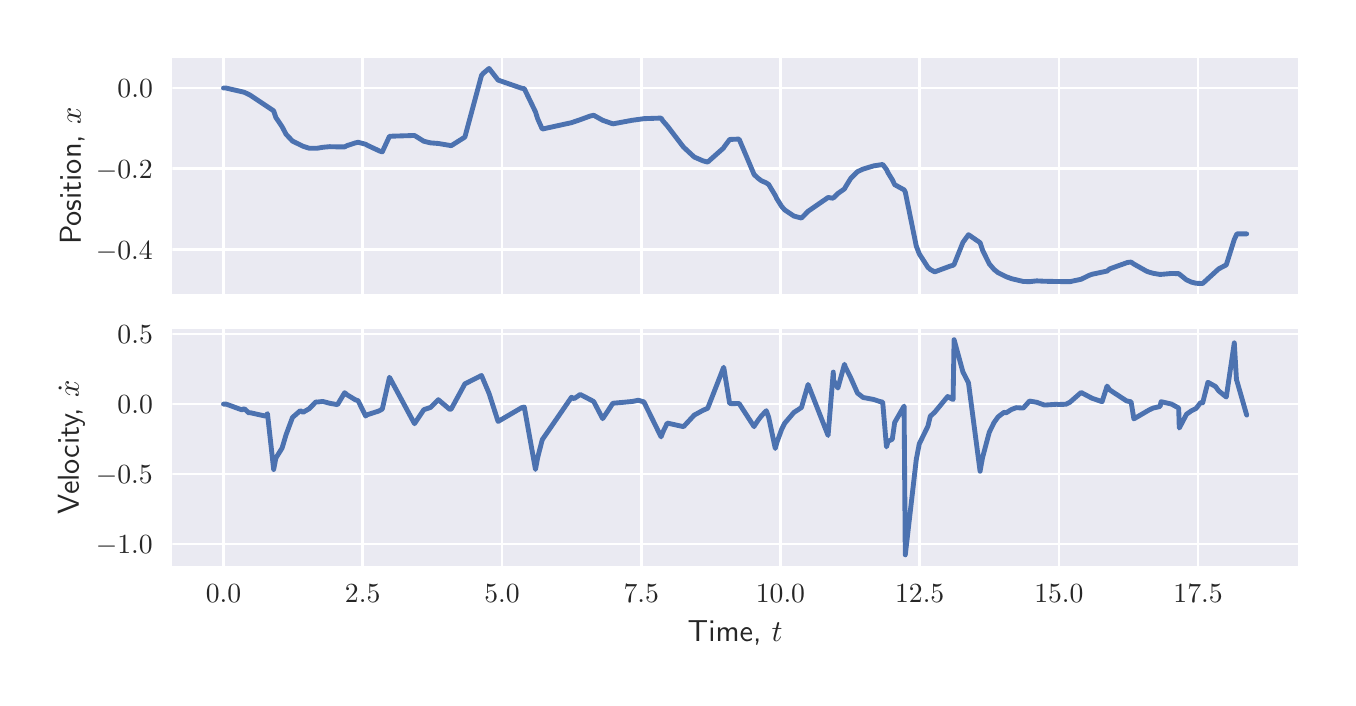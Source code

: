 \begingroup%
\makeatletter%
\begin{pgfpicture}%
\pgfpathrectangle{\pgfpointorigin}{\pgfqpoint{6.501in}{3.251in}}%
\pgfusepath{use as bounding box, clip}%
\begin{pgfscope}%
\pgfsetbuttcap%
\pgfsetmiterjoin%
\definecolor{currentfill}{rgb}{1.0,1.0,1.0}%
\pgfsetfillcolor{currentfill}%
\pgfsetlinewidth{0.0pt}%
\definecolor{currentstroke}{rgb}{1.0,1.0,1.0}%
\pgfsetstrokecolor{currentstroke}%
\pgfsetdash{}{0pt}%
\pgfpathmoveto{\pgfqpoint{0.0in}{0.0in}}%
\pgfpathlineto{\pgfqpoint{6.501in}{0.0in}}%
\pgfpathlineto{\pgfqpoint{6.501in}{3.251in}}%
\pgfpathlineto{\pgfqpoint{0.0in}{3.251in}}%
\pgfpathlineto{\pgfqpoint{0.0in}{0.0in}}%
\pgfpathclose%
\pgfusepath{fill}%
\end{pgfscope}%
\begin{pgfscope}%
\pgfsetbuttcap%
\pgfsetmiterjoin%
\definecolor{currentfill}{rgb}{0.918,0.918,0.949}%
\pgfsetfillcolor{currentfill}%
\pgfsetlinewidth{0.0pt}%
\definecolor{currentstroke}{rgb}{0.0,0.0,0.0}%
\pgfsetstrokecolor{currentstroke}%
\pgfsetstrokeopacity{0.0}%
\pgfsetdash{}{0pt}%
\pgfpathmoveto{\pgfqpoint{0.723in}{1.918in}}%
\pgfpathlineto{\pgfqpoint{6.351in}{1.918in}}%
\pgfpathlineto{\pgfqpoint{6.351in}{3.101in}}%
\pgfpathlineto{\pgfqpoint{0.723in}{3.101in}}%
\pgfpathlineto{\pgfqpoint{0.723in}{1.918in}}%
\pgfpathclose%
\pgfusepath{fill}%
\end{pgfscope}%
\begin{pgfscope}%
\pgfpathrectangle{\pgfqpoint{0.723in}{1.918in}}{\pgfqpoint{5.628in}{1.183in}}%
\pgfusepath{clip}%
\pgfsetroundcap%
\pgfsetroundjoin%
\pgfsetlinewidth{1.004pt}%
\definecolor{currentstroke}{rgb}{1.0,1.0,1.0}%
\pgfsetstrokecolor{currentstroke}%
\pgfsetdash{}{0pt}%
\pgfpathmoveto{\pgfqpoint{0.979in}{1.918in}}%
\pgfpathlineto{\pgfqpoint{0.979in}{3.101in}}%
\pgfusepath{stroke}%
\end{pgfscope}%
\begin{pgfscope}%
\pgfpathrectangle{\pgfqpoint{0.723in}{1.918in}}{\pgfqpoint{5.628in}{1.183in}}%
\pgfusepath{clip}%
\pgfsetroundcap%
\pgfsetroundjoin%
\pgfsetlinewidth{1.004pt}%
\definecolor{currentstroke}{rgb}{1.0,1.0,1.0}%
\pgfsetstrokecolor{currentstroke}%
\pgfsetdash{}{0pt}%
\pgfpathmoveto{\pgfqpoint{1.675in}{1.918in}}%
\pgfpathlineto{\pgfqpoint{1.675in}{3.101in}}%
\pgfusepath{stroke}%
\end{pgfscope}%
\begin{pgfscope}%
\pgfpathrectangle{\pgfqpoint{0.723in}{1.918in}}{\pgfqpoint{5.628in}{1.183in}}%
\pgfusepath{clip}%
\pgfsetroundcap%
\pgfsetroundjoin%
\pgfsetlinewidth{1.004pt}%
\definecolor{currentstroke}{rgb}{1.0,1.0,1.0}%
\pgfsetstrokecolor{currentstroke}%
\pgfsetdash{}{0pt}%
\pgfpathmoveto{\pgfqpoint{2.372in}{1.918in}}%
\pgfpathlineto{\pgfqpoint{2.372in}{3.101in}}%
\pgfusepath{stroke}%
\end{pgfscope}%
\begin{pgfscope}%
\pgfpathrectangle{\pgfqpoint{0.723in}{1.918in}}{\pgfqpoint{5.628in}{1.183in}}%
\pgfusepath{clip}%
\pgfsetroundcap%
\pgfsetroundjoin%
\pgfsetlinewidth{1.004pt}%
\definecolor{currentstroke}{rgb}{1.0,1.0,1.0}%
\pgfsetstrokecolor{currentstroke}%
\pgfsetdash{}{0pt}%
\pgfpathmoveto{\pgfqpoint{3.068in}{1.918in}}%
\pgfpathlineto{\pgfqpoint{3.068in}{3.101in}}%
\pgfusepath{stroke}%
\end{pgfscope}%
\begin{pgfscope}%
\pgfpathrectangle{\pgfqpoint{0.723in}{1.918in}}{\pgfqpoint{5.628in}{1.183in}}%
\pgfusepath{clip}%
\pgfsetroundcap%
\pgfsetroundjoin%
\pgfsetlinewidth{1.004pt}%
\definecolor{currentstroke}{rgb}{1.0,1.0,1.0}%
\pgfsetstrokecolor{currentstroke}%
\pgfsetdash{}{0pt}%
\pgfpathmoveto{\pgfqpoint{3.764in}{1.918in}}%
\pgfpathlineto{\pgfqpoint{3.764in}{3.101in}}%
\pgfusepath{stroke}%
\end{pgfscope}%
\begin{pgfscope}%
\pgfpathrectangle{\pgfqpoint{0.723in}{1.918in}}{\pgfqpoint{5.628in}{1.183in}}%
\pgfusepath{clip}%
\pgfsetroundcap%
\pgfsetroundjoin%
\pgfsetlinewidth{1.004pt}%
\definecolor{currentstroke}{rgb}{1.0,1.0,1.0}%
\pgfsetstrokecolor{currentstroke}%
\pgfsetdash{}{0pt}%
\pgfpathmoveto{\pgfqpoint{4.46in}{1.918in}}%
\pgfpathlineto{\pgfqpoint{4.46in}{3.101in}}%
\pgfusepath{stroke}%
\end{pgfscope}%
\begin{pgfscope}%
\pgfpathrectangle{\pgfqpoint{0.723in}{1.918in}}{\pgfqpoint{5.628in}{1.183in}}%
\pgfusepath{clip}%
\pgfsetroundcap%
\pgfsetroundjoin%
\pgfsetlinewidth{1.004pt}%
\definecolor{currentstroke}{rgb}{1.0,1.0,1.0}%
\pgfsetstrokecolor{currentstroke}%
\pgfsetdash{}{0pt}%
\pgfpathmoveto{\pgfqpoint{5.156in}{1.918in}}%
\pgfpathlineto{\pgfqpoint{5.156in}{3.101in}}%
\pgfusepath{stroke}%
\end{pgfscope}%
\begin{pgfscope}%
\pgfpathrectangle{\pgfqpoint{0.723in}{1.918in}}{\pgfqpoint{5.628in}{1.183in}}%
\pgfusepath{clip}%
\pgfsetroundcap%
\pgfsetroundjoin%
\pgfsetlinewidth{1.004pt}%
\definecolor{currentstroke}{rgb}{1.0,1.0,1.0}%
\pgfsetstrokecolor{currentstroke}%
\pgfsetdash{}{0pt}%
\pgfpathmoveto{\pgfqpoint{5.852in}{1.918in}}%
\pgfpathlineto{\pgfqpoint{5.852in}{3.101in}}%
\pgfusepath{stroke}%
\end{pgfscope}%
\begin{pgfscope}%
\pgfpathrectangle{\pgfqpoint{0.723in}{1.918in}}{\pgfqpoint{5.628in}{1.183in}}%
\pgfusepath{clip}%
\pgfsetroundcap%
\pgfsetroundjoin%
\pgfsetlinewidth{1.004pt}%
\definecolor{currentstroke}{rgb}{1.0,1.0,1.0}%
\pgfsetstrokecolor{currentstroke}%
\pgfsetdash{}{0pt}%
\pgfpathmoveto{\pgfqpoint{0.723in}{2.143in}}%
\pgfpathlineto{\pgfqpoint{6.351in}{2.143in}}%
\pgfusepath{stroke}%
\end{pgfscope}%
\begin{pgfscope}%
\definecolor{textcolor}{rgb}{0.15,0.15,0.15}%
\pgfsetstrokecolor{textcolor}%
\pgfsetfillcolor{textcolor}%
\pgftext[x=0.341in, y=2.094in, left, base]{\color{textcolor}\sffamily\fontsize{10.0}{12.0}\selectfont \(\displaystyle {\ensuremath{-}0.4}\)}%
\end{pgfscope}%
\begin{pgfscope}%
\pgfpathrectangle{\pgfqpoint{0.723in}{1.918in}}{\pgfqpoint{5.628in}{1.183in}}%
\pgfusepath{clip}%
\pgfsetroundcap%
\pgfsetroundjoin%
\pgfsetlinewidth{1.004pt}%
\definecolor{currentstroke}{rgb}{1.0,1.0,1.0}%
\pgfsetstrokecolor{currentstroke}%
\pgfsetdash{}{0pt}%
\pgfpathmoveto{\pgfqpoint{0.723in}{2.546in}}%
\pgfpathlineto{\pgfqpoint{6.351in}{2.546in}}%
\pgfusepath{stroke}%
\end{pgfscope}%
\begin{pgfscope}%
\definecolor{textcolor}{rgb}{0.15,0.15,0.15}%
\pgfsetstrokecolor{textcolor}%
\pgfsetfillcolor{textcolor}%
\pgftext[x=0.341in, y=2.498in, left, base]{\color{textcolor}\sffamily\fontsize{10.0}{12.0}\selectfont \(\displaystyle {\ensuremath{-}0.2}\)}%
\end{pgfscope}%
\begin{pgfscope}%
\pgfpathrectangle{\pgfqpoint{0.723in}{1.918in}}{\pgfqpoint{5.628in}{1.183in}}%
\pgfusepath{clip}%
\pgfsetroundcap%
\pgfsetroundjoin%
\pgfsetlinewidth{1.004pt}%
\definecolor{currentstroke}{rgb}{1.0,1.0,1.0}%
\pgfsetstrokecolor{currentstroke}%
\pgfsetdash{}{0pt}%
\pgfpathmoveto{\pgfqpoint{0.723in}{2.949in}}%
\pgfpathlineto{\pgfqpoint{6.351in}{2.949in}}%
\pgfusepath{stroke}%
\end{pgfscope}%
\begin{pgfscope}%
\definecolor{textcolor}{rgb}{0.15,0.15,0.15}%
\pgfsetstrokecolor{textcolor}%
\pgfsetfillcolor{textcolor}%
\pgftext[x=0.449in, y=2.901in, left, base]{\color{textcolor}\sffamily\fontsize{10.0}{12.0}\selectfont \(\displaystyle {0.0}\)}%
\end{pgfscope}%
\begin{pgfscope}%
\definecolor{textcolor}{rgb}{0.15,0.15,0.15}%
\pgfsetstrokecolor{textcolor}%
\pgfsetfillcolor{textcolor}%
\pgftext[x=0.285in,y=2.509in,,bottom,rotate=90.0]{\color{textcolor}\sffamily\fontsize{11.0}{13.2}\selectfont Position, \(\displaystyle x\)}%
\end{pgfscope}%
\begin{pgfscope}%
\pgfpathrectangle{\pgfqpoint{0.723in}{1.918in}}{\pgfqpoint{5.628in}{1.183in}}%
\pgfusepath{clip}%
\pgfsetroundcap%
\pgfsetroundjoin%
\pgfsetlinewidth{1.757pt}%
\definecolor{currentstroke}{rgb}{0.298,0.447,0.69}%
\pgfsetstrokecolor{currentstroke}%
\pgfsetdash{}{0pt}%
\pgfpathmoveto{\pgfqpoint{0.979in}{2.949in}}%
\pgfpathlineto{\pgfqpoint{0.992in}{2.949in}}%
\pgfpathlineto{\pgfqpoint{1.083in}{2.928in}}%
\pgfpathlineto{\pgfqpoint{1.112in}{2.914in}}%
\pgfpathlineto{\pgfqpoint{1.23in}{2.835in}}%
\pgfpathlineto{\pgfqpoint{1.241in}{2.802in}}%
\pgfpathlineto{\pgfqpoint{1.272in}{2.756in}}%
\pgfpathlineto{\pgfqpoint{1.292in}{2.718in}}%
\pgfpathlineto{\pgfqpoint{1.324in}{2.684in}}%
\pgfpathlineto{\pgfqpoint{1.377in}{2.658in}}%
\pgfpathlineto{\pgfqpoint{1.408in}{2.648in}}%
\pgfpathlineto{\pgfqpoint{1.447in}{2.648in}}%
\pgfpathlineto{\pgfqpoint{1.476in}{2.653in}}%
\pgfpathlineto{\pgfqpoint{1.51in}{2.656in}}%
\pgfpathlineto{\pgfqpoint{1.549in}{2.655in}}%
\pgfpathlineto{\pgfqpoint{1.585in}{2.655in}}%
\pgfpathlineto{\pgfqpoint{1.596in}{2.661in}}%
\pgfpathlineto{\pgfqpoint{1.639in}{2.675in}}%
\pgfpathlineto{\pgfqpoint{1.652in}{2.678in}}%
\pgfpathlineto{\pgfqpoint{1.69in}{2.668in}}%
\pgfpathlineto{\pgfqpoint{1.696in}{2.664in}}%
\pgfpathlineto{\pgfqpoint{1.76in}{2.634in}}%
\pgfpathlineto{\pgfqpoint{1.773in}{2.63in}}%
\pgfpathlineto{\pgfqpoint{1.809in}{2.708in}}%
\pgfpathlineto{\pgfqpoint{1.934in}{2.712in}}%
\pgfpathlineto{\pgfqpoint{1.981in}{2.683in}}%
\pgfpathlineto{\pgfqpoint{2.014in}{2.675in}}%
\pgfpathlineto{\pgfqpoint{2.053in}{2.672in}}%
\pgfpathlineto{\pgfqpoint{2.118in}{2.661in}}%
\pgfpathlineto{\pgfqpoint{2.186in}{2.704in}}%
\pgfpathlineto{\pgfqpoint{2.269in}{3.012in}}%
\pgfpathlineto{\pgfqpoint{2.278in}{3.023in}}%
\pgfpathlineto{\pgfqpoint{2.307in}{3.047in}}%
\pgfpathlineto{\pgfqpoint{2.352in}{2.989in}}%
\pgfpathlineto{\pgfqpoint{2.47in}{2.948in}}%
\pgfpathlineto{\pgfqpoint{2.483in}{2.946in}}%
\pgfpathlineto{\pgfqpoint{2.539in}{2.83in}}%
\pgfpathlineto{\pgfqpoint{2.55in}{2.795in}}%
\pgfpathlineto{\pgfqpoint{2.573in}{2.744in}}%
\pgfpathlineto{\pgfqpoint{2.719in}{2.776in}}%
\pgfpathlineto{\pgfqpoint{2.763in}{2.791in}}%
\pgfpathlineto{\pgfqpoint{2.812in}{2.809in}}%
\pgfpathlineto{\pgfqpoint{2.83in}{2.813in}}%
\pgfpathlineto{\pgfqpoint{2.875in}{2.788in}}%
\pgfpathlineto{\pgfqpoint{2.926in}{2.77in}}%
\pgfpathlineto{\pgfqpoint{3.023in}{2.788in}}%
\pgfpathlineto{\pgfqpoint{3.06in}{2.793in}}%
\pgfpathlineto{\pgfqpoint{3.081in}{2.796in}}%
\pgfpathlineto{\pgfqpoint{3.167in}{2.799in}}%
\pgfpathlineto{\pgfqpoint{3.176in}{2.785in}}%
\pgfpathlineto{\pgfqpoint{3.198in}{2.76in}}%
\pgfpathlineto{\pgfqpoint{3.279in}{2.654in}}%
\pgfpathlineto{\pgfqpoint{3.333in}{2.604in}}%
\pgfpathlineto{\pgfqpoint{3.377in}{2.585in}}%
\pgfpathlineto{\pgfqpoint{3.4in}{2.579in}}%
\pgfpathlineto{\pgfqpoint{3.48in}{2.65in}}%
\pgfpathlineto{\pgfqpoint{3.481in}{2.653in}}%
\pgfpathlineto{\pgfqpoint{3.51in}{2.692in}}%
\pgfpathlineto{\pgfqpoint{3.557in}{2.694in}}%
\pgfpathlineto{\pgfqpoint{3.632in}{2.517in}}%
\pgfpathlineto{\pgfqpoint{3.634in}{2.515in}}%
\pgfpathlineto{\pgfqpoint{3.652in}{2.498in}}%
\pgfpathlineto{\pgfqpoint{3.668in}{2.486in}}%
\pgfpathlineto{\pgfqpoint{3.693in}{2.475in}}%
\pgfpathlineto{\pgfqpoint{3.705in}{2.467in}}%
\pgfpathlineto{\pgfqpoint{3.738in}{2.412in}}%
\pgfpathlineto{\pgfqpoint{3.745in}{2.397in}}%
\pgfpathlineto{\pgfqpoint{3.77in}{2.357in}}%
\pgfpathlineto{\pgfqpoint{3.785in}{2.34in}}%
\pgfpathlineto{\pgfqpoint{3.831in}{2.309in}}%
\pgfpathlineto{\pgfqpoint{3.869in}{2.299in}}%
\pgfpathlineto{\pgfqpoint{3.902in}{2.333in}}%
\pgfpathlineto{\pgfqpoint{4.002in}{2.402in}}%
\pgfpathlineto{\pgfqpoint{4.028in}{2.398in}}%
\pgfpathlineto{\pgfqpoint{4.029in}{2.4in}}%
\pgfpathlineto{\pgfqpoint{4.051in}{2.422in}}%
\pgfpathlineto{\pgfqpoint{4.084in}{2.445in}}%
\pgfpathlineto{\pgfqpoint{4.088in}{2.453in}}%
\pgfpathlineto{\pgfqpoint{4.115in}{2.497in}}%
\pgfpathlineto{\pgfqpoint{4.149in}{2.531in}}%
\pgfpathlineto{\pgfqpoint{4.177in}{2.544in}}%
\pgfpathlineto{\pgfqpoint{4.23in}{2.56in}}%
\pgfpathlineto{\pgfqpoint{4.275in}{2.567in}}%
\pgfpathlineto{\pgfqpoint{4.294in}{2.542in}}%
\pgfpathlineto{\pgfqpoint{4.302in}{2.525in}}%
\pgfpathlineto{\pgfqpoint{4.323in}{2.491in}}%
\pgfpathlineto{\pgfqpoint{4.335in}{2.466in}}%
\pgfpathlineto{\pgfqpoint{4.382in}{2.44in}}%
\pgfpathlineto{\pgfqpoint{4.388in}{2.429in}}%
\pgfpathlineto{\pgfqpoint{4.443in}{2.159in}}%
\pgfpathlineto{\pgfqpoint{4.458in}{2.12in}}%
\pgfpathlineto{\pgfqpoint{4.501in}{2.053in}}%
\pgfpathlineto{\pgfqpoint{4.513in}{2.042in}}%
\pgfpathlineto{\pgfqpoint{4.535in}{2.03in}}%
\pgfpathlineto{\pgfqpoint{4.613in}{2.059in}}%
\pgfpathlineto{\pgfqpoint{4.627in}{2.063in}}%
\pgfpathlineto{\pgfqpoint{4.632in}{2.067in}}%
\pgfpathlineto{\pgfqpoint{4.676in}{2.177in}}%
\pgfpathlineto{\pgfqpoint{4.704in}{2.216in}}%
\pgfpathlineto{\pgfqpoint{4.762in}{2.176in}}%
\pgfpathlineto{\pgfqpoint{4.775in}{2.137in}}%
\pgfpathlineto{\pgfqpoint{4.808in}{2.07in}}%
\pgfpathlineto{\pgfqpoint{4.832in}{2.042in}}%
\pgfpathlineto{\pgfqpoint{4.852in}{2.026in}}%
\pgfpathlineto{\pgfqpoint{4.892in}{2.006in}}%
\pgfpathlineto{\pgfqpoint{4.919in}{1.996in}}%
\pgfpathlineto{\pgfqpoint{4.978in}{1.982in}}%
\pgfpathlineto{\pgfqpoint{5.009in}{1.981in}}%
\pgfpathlineto{\pgfqpoint{5.045in}{1.985in}}%
\pgfpathlineto{\pgfqpoint{5.084in}{1.983in}}%
\pgfpathlineto{\pgfqpoint{5.191in}{1.981in}}%
\pgfpathlineto{\pgfqpoint{5.211in}{1.981in}}%
\pgfpathlineto{\pgfqpoint{5.267in}{1.993in}}%
\pgfpathlineto{\pgfqpoint{5.308in}{2.013in}}%
\pgfpathlineto{\pgfqpoint{5.322in}{2.018in}}%
\pgfpathlineto{\pgfqpoint{5.397in}{2.034in}}%
\pgfpathlineto{\pgfqpoint{5.41in}{2.045in}}%
\pgfpathlineto{\pgfqpoint{5.499in}{2.077in}}%
\pgfpathlineto{\pgfqpoint{5.517in}{2.079in}}%
\pgfpathlineto{\pgfqpoint{5.531in}{2.069in}}%
\pgfpathlineto{\pgfqpoint{5.595in}{2.033in}}%
\pgfpathlineto{\pgfqpoint{5.606in}{2.029in}}%
\pgfpathlineto{\pgfqpoint{5.627in}{2.023in}}%
\pgfpathlineto{\pgfqpoint{5.662in}{2.017in}}%
\pgfpathlineto{\pgfqpoint{5.719in}{2.022in}}%
\pgfpathlineto{\pgfqpoint{5.755in}{2.021in}}%
\pgfpathlineto{\pgfqpoint{5.758in}{2.019in}}%
\pgfpathlineto{\pgfqpoint{5.794in}{1.99in}}%
\pgfpathlineto{\pgfqpoint{5.818in}{1.979in}}%
\pgfpathlineto{\pgfqpoint{5.842in}{1.973in}}%
\pgfpathlineto{\pgfqpoint{5.865in}{1.972in}}%
\pgfpathlineto{\pgfqpoint{5.875in}{1.972in}}%
\pgfpathlineto{\pgfqpoint{5.955in}{2.045in}}%
\pgfpathlineto{\pgfqpoint{5.993in}{2.065in}}%
\pgfpathlineto{\pgfqpoint{6.033in}{2.192in}}%
\pgfpathlineto{\pgfqpoint{6.046in}{2.22in}}%
\pgfpathlineto{\pgfqpoint{6.095in}{2.22in}}%
\pgfpathlineto{\pgfqpoint{6.095in}{2.22in}}%
\pgfusepath{stroke}%
\end{pgfscope}%
\begin{pgfscope}%
\pgfsetrectcap%
\pgfsetmiterjoin%
\pgfsetlinewidth{0.0pt}%
\definecolor{currentstroke}{rgb}{1.0,1.0,1.0}%
\pgfsetstrokecolor{currentstroke}%
\pgfsetdash{}{0pt}%
\pgfpathmoveto{\pgfqpoint{0.723in}{1.918in}}%
\pgfpathlineto{\pgfqpoint{0.723in}{3.101in}}%
\pgfusepath{}%
\end{pgfscope}%
\begin{pgfscope}%
\pgfsetrectcap%
\pgfsetmiterjoin%
\pgfsetlinewidth{0.0pt}%
\definecolor{currentstroke}{rgb}{1.0,1.0,1.0}%
\pgfsetstrokecolor{currentstroke}%
\pgfsetdash{}{0pt}%
\pgfpathmoveto{\pgfqpoint{6.351in}{1.918in}}%
\pgfpathlineto{\pgfqpoint{6.351in}{3.101in}}%
\pgfusepath{}%
\end{pgfscope}%
\begin{pgfscope}%
\pgfsetrectcap%
\pgfsetmiterjoin%
\pgfsetlinewidth{0.0pt}%
\definecolor{currentstroke}{rgb}{1.0,1.0,1.0}%
\pgfsetstrokecolor{currentstroke}%
\pgfsetdash{}{0pt}%
\pgfpathmoveto{\pgfqpoint{0.723in}{1.918in}}%
\pgfpathlineto{\pgfqpoint{6.351in}{1.918in}}%
\pgfusepath{}%
\end{pgfscope}%
\begin{pgfscope}%
\pgfsetrectcap%
\pgfsetmiterjoin%
\pgfsetlinewidth{0.0pt}%
\definecolor{currentstroke}{rgb}{1.0,1.0,1.0}%
\pgfsetstrokecolor{currentstroke}%
\pgfsetdash{}{0pt}%
\pgfpathmoveto{\pgfqpoint{0.723in}{3.101in}}%
\pgfpathlineto{\pgfqpoint{6.351in}{3.101in}}%
\pgfusepath{}%
\end{pgfscope}%
\begin{pgfscope}%
\pgfsetbuttcap%
\pgfsetmiterjoin%
\definecolor{currentfill}{rgb}{0.918,0.918,0.949}%
\pgfsetfillcolor{currentfill}%
\pgfsetlinewidth{0.0pt}%
\definecolor{currentstroke}{rgb}{0.0,0.0,0.0}%
\pgfsetstrokecolor{currentstroke}%
\pgfsetstrokeopacity{0.0}%
\pgfsetdash{}{0pt}%
\pgfpathmoveto{\pgfqpoint{0.723in}{0.561in}}%
\pgfpathlineto{\pgfqpoint{6.351in}{0.561in}}%
\pgfpathlineto{\pgfqpoint{6.351in}{1.744in}}%
\pgfpathlineto{\pgfqpoint{0.723in}{1.744in}}%
\pgfpathlineto{\pgfqpoint{0.723in}{0.561in}}%
\pgfpathclose%
\pgfusepath{fill}%
\end{pgfscope}%
\begin{pgfscope}%
\pgfpathrectangle{\pgfqpoint{0.723in}{0.561in}}{\pgfqpoint{5.628in}{1.183in}}%
\pgfusepath{clip}%
\pgfsetroundcap%
\pgfsetroundjoin%
\pgfsetlinewidth{1.004pt}%
\definecolor{currentstroke}{rgb}{1.0,1.0,1.0}%
\pgfsetstrokecolor{currentstroke}%
\pgfsetdash{}{0pt}%
\pgfpathmoveto{\pgfqpoint{0.979in}{0.561in}}%
\pgfpathlineto{\pgfqpoint{0.979in}{1.744in}}%
\pgfusepath{stroke}%
\end{pgfscope}%
\begin{pgfscope}%
\definecolor{textcolor}{rgb}{0.15,0.15,0.15}%
\pgfsetstrokecolor{textcolor}%
\pgfsetfillcolor{textcolor}%
\pgftext[x=0.979in,y=0.464in,,top]{\color{textcolor}\sffamily\fontsize{10.0}{12.0}\selectfont \(\displaystyle {0.0}\)}%
\end{pgfscope}%
\begin{pgfscope}%
\pgfpathrectangle{\pgfqpoint{0.723in}{0.561in}}{\pgfqpoint{5.628in}{1.183in}}%
\pgfusepath{clip}%
\pgfsetroundcap%
\pgfsetroundjoin%
\pgfsetlinewidth{1.004pt}%
\definecolor{currentstroke}{rgb}{1.0,1.0,1.0}%
\pgfsetstrokecolor{currentstroke}%
\pgfsetdash{}{0pt}%
\pgfpathmoveto{\pgfqpoint{1.675in}{0.561in}}%
\pgfpathlineto{\pgfqpoint{1.675in}{1.744in}}%
\pgfusepath{stroke}%
\end{pgfscope}%
\begin{pgfscope}%
\definecolor{textcolor}{rgb}{0.15,0.15,0.15}%
\pgfsetstrokecolor{textcolor}%
\pgfsetfillcolor{textcolor}%
\pgftext[x=1.675in,y=0.464in,,top]{\color{textcolor}\sffamily\fontsize{10.0}{12.0}\selectfont \(\displaystyle {2.5}\)}%
\end{pgfscope}%
\begin{pgfscope}%
\pgfpathrectangle{\pgfqpoint{0.723in}{0.561in}}{\pgfqpoint{5.628in}{1.183in}}%
\pgfusepath{clip}%
\pgfsetroundcap%
\pgfsetroundjoin%
\pgfsetlinewidth{1.004pt}%
\definecolor{currentstroke}{rgb}{1.0,1.0,1.0}%
\pgfsetstrokecolor{currentstroke}%
\pgfsetdash{}{0pt}%
\pgfpathmoveto{\pgfqpoint{2.372in}{0.561in}}%
\pgfpathlineto{\pgfqpoint{2.372in}{1.744in}}%
\pgfusepath{stroke}%
\end{pgfscope}%
\begin{pgfscope}%
\definecolor{textcolor}{rgb}{0.15,0.15,0.15}%
\pgfsetstrokecolor{textcolor}%
\pgfsetfillcolor{textcolor}%
\pgftext[x=2.372in,y=0.464in,,top]{\color{textcolor}\sffamily\fontsize{10.0}{12.0}\selectfont \(\displaystyle {5.0}\)}%
\end{pgfscope}%
\begin{pgfscope}%
\pgfpathrectangle{\pgfqpoint{0.723in}{0.561in}}{\pgfqpoint{5.628in}{1.183in}}%
\pgfusepath{clip}%
\pgfsetroundcap%
\pgfsetroundjoin%
\pgfsetlinewidth{1.004pt}%
\definecolor{currentstroke}{rgb}{1.0,1.0,1.0}%
\pgfsetstrokecolor{currentstroke}%
\pgfsetdash{}{0pt}%
\pgfpathmoveto{\pgfqpoint{3.068in}{0.561in}}%
\pgfpathlineto{\pgfqpoint{3.068in}{1.744in}}%
\pgfusepath{stroke}%
\end{pgfscope}%
\begin{pgfscope}%
\definecolor{textcolor}{rgb}{0.15,0.15,0.15}%
\pgfsetstrokecolor{textcolor}%
\pgfsetfillcolor{textcolor}%
\pgftext[x=3.068in,y=0.464in,,top]{\color{textcolor}\sffamily\fontsize{10.0}{12.0}\selectfont \(\displaystyle {7.5}\)}%
\end{pgfscope}%
\begin{pgfscope}%
\pgfpathrectangle{\pgfqpoint{0.723in}{0.561in}}{\pgfqpoint{5.628in}{1.183in}}%
\pgfusepath{clip}%
\pgfsetroundcap%
\pgfsetroundjoin%
\pgfsetlinewidth{1.004pt}%
\definecolor{currentstroke}{rgb}{1.0,1.0,1.0}%
\pgfsetstrokecolor{currentstroke}%
\pgfsetdash{}{0pt}%
\pgfpathmoveto{\pgfqpoint{3.764in}{0.561in}}%
\pgfpathlineto{\pgfqpoint{3.764in}{1.744in}}%
\pgfusepath{stroke}%
\end{pgfscope}%
\begin{pgfscope}%
\definecolor{textcolor}{rgb}{0.15,0.15,0.15}%
\pgfsetstrokecolor{textcolor}%
\pgfsetfillcolor{textcolor}%
\pgftext[x=3.764in,y=0.464in,,top]{\color{textcolor}\sffamily\fontsize{10.0}{12.0}\selectfont \(\displaystyle {10.0}\)}%
\end{pgfscope}%
\begin{pgfscope}%
\pgfpathrectangle{\pgfqpoint{0.723in}{0.561in}}{\pgfqpoint{5.628in}{1.183in}}%
\pgfusepath{clip}%
\pgfsetroundcap%
\pgfsetroundjoin%
\pgfsetlinewidth{1.004pt}%
\definecolor{currentstroke}{rgb}{1.0,1.0,1.0}%
\pgfsetstrokecolor{currentstroke}%
\pgfsetdash{}{0pt}%
\pgfpathmoveto{\pgfqpoint{4.46in}{0.561in}}%
\pgfpathlineto{\pgfqpoint{4.46in}{1.744in}}%
\pgfusepath{stroke}%
\end{pgfscope}%
\begin{pgfscope}%
\definecolor{textcolor}{rgb}{0.15,0.15,0.15}%
\pgfsetstrokecolor{textcolor}%
\pgfsetfillcolor{textcolor}%
\pgftext[x=4.46in,y=0.464in,,top]{\color{textcolor}\sffamily\fontsize{10.0}{12.0}\selectfont \(\displaystyle {12.5}\)}%
\end{pgfscope}%
\begin{pgfscope}%
\pgfpathrectangle{\pgfqpoint{0.723in}{0.561in}}{\pgfqpoint{5.628in}{1.183in}}%
\pgfusepath{clip}%
\pgfsetroundcap%
\pgfsetroundjoin%
\pgfsetlinewidth{1.004pt}%
\definecolor{currentstroke}{rgb}{1.0,1.0,1.0}%
\pgfsetstrokecolor{currentstroke}%
\pgfsetdash{}{0pt}%
\pgfpathmoveto{\pgfqpoint{5.156in}{0.561in}}%
\pgfpathlineto{\pgfqpoint{5.156in}{1.744in}}%
\pgfusepath{stroke}%
\end{pgfscope}%
\begin{pgfscope}%
\definecolor{textcolor}{rgb}{0.15,0.15,0.15}%
\pgfsetstrokecolor{textcolor}%
\pgfsetfillcolor{textcolor}%
\pgftext[x=5.156in,y=0.464in,,top]{\color{textcolor}\sffamily\fontsize{10.0}{12.0}\selectfont \(\displaystyle {15.0}\)}%
\end{pgfscope}%
\begin{pgfscope}%
\pgfpathrectangle{\pgfqpoint{0.723in}{0.561in}}{\pgfqpoint{5.628in}{1.183in}}%
\pgfusepath{clip}%
\pgfsetroundcap%
\pgfsetroundjoin%
\pgfsetlinewidth{1.004pt}%
\definecolor{currentstroke}{rgb}{1.0,1.0,1.0}%
\pgfsetstrokecolor{currentstroke}%
\pgfsetdash{}{0pt}%
\pgfpathmoveto{\pgfqpoint{5.852in}{0.561in}}%
\pgfpathlineto{\pgfqpoint{5.852in}{1.744in}}%
\pgfusepath{stroke}%
\end{pgfscope}%
\begin{pgfscope}%
\definecolor{textcolor}{rgb}{0.15,0.15,0.15}%
\pgfsetstrokecolor{textcolor}%
\pgfsetfillcolor{textcolor}%
\pgftext[x=5.852in,y=0.464in,,top]{\color{textcolor}\sffamily\fontsize{10.0}{12.0}\selectfont \(\displaystyle {17.5}\)}%
\end{pgfscope}%
\begin{pgfscope}%
\definecolor{textcolor}{rgb}{0.15,0.15,0.15}%
\pgfsetstrokecolor{textcolor}%
\pgfsetfillcolor{textcolor}%
\pgftext[x=3.537in,y=0.285in,,top]{\color{textcolor}\sffamily\fontsize{11.0}{13.2}\selectfont Time, \(\displaystyle t\)}%
\end{pgfscope}%
\begin{pgfscope}%
\pgfpathrectangle{\pgfqpoint{0.723in}{0.561in}}{\pgfqpoint{5.628in}{1.183in}}%
\pgfusepath{clip}%
\pgfsetroundcap%
\pgfsetroundjoin%
\pgfsetlinewidth{1.004pt}%
\definecolor{currentstroke}{rgb}{1.0,1.0,1.0}%
\pgfsetstrokecolor{currentstroke}%
\pgfsetdash{}{0pt}%
\pgfpathmoveto{\pgfqpoint{0.723in}{0.669in}}%
\pgfpathlineto{\pgfqpoint{6.351in}{0.669in}}%
\pgfusepath{stroke}%
\end{pgfscope}%
\begin{pgfscope}%
\definecolor{textcolor}{rgb}{0.15,0.15,0.15}%
\pgfsetstrokecolor{textcolor}%
\pgfsetfillcolor{textcolor}%
\pgftext[x=0.341in, y=0.621in, left, base]{\color{textcolor}\sffamily\fontsize{10.0}{12.0}\selectfont \(\displaystyle {\ensuremath{-}1.0}\)}%
\end{pgfscope}%
\begin{pgfscope}%
\pgfpathrectangle{\pgfqpoint{0.723in}{0.561in}}{\pgfqpoint{5.628in}{1.183in}}%
\pgfusepath{clip}%
\pgfsetroundcap%
\pgfsetroundjoin%
\pgfsetlinewidth{1.004pt}%
\definecolor{currentstroke}{rgb}{1.0,1.0,1.0}%
\pgfsetstrokecolor{currentstroke}%
\pgfsetdash{}{0pt}%
\pgfpathmoveto{\pgfqpoint{0.723in}{1.019in}}%
\pgfpathlineto{\pgfqpoint{6.351in}{1.019in}}%
\pgfusepath{stroke}%
\end{pgfscope}%
\begin{pgfscope}%
\definecolor{textcolor}{rgb}{0.15,0.15,0.15}%
\pgfsetstrokecolor{textcolor}%
\pgfsetfillcolor{textcolor}%
\pgftext[x=0.341in, y=0.971in, left, base]{\color{textcolor}\sffamily\fontsize{10.0}{12.0}\selectfont \(\displaystyle {\ensuremath{-}0.5}\)}%
\end{pgfscope}%
\begin{pgfscope}%
\pgfpathrectangle{\pgfqpoint{0.723in}{0.561in}}{\pgfqpoint{5.628in}{1.183in}}%
\pgfusepath{clip}%
\pgfsetroundcap%
\pgfsetroundjoin%
\pgfsetlinewidth{1.004pt}%
\definecolor{currentstroke}{rgb}{1.0,1.0,1.0}%
\pgfsetstrokecolor{currentstroke}%
\pgfsetdash{}{0pt}%
\pgfpathmoveto{\pgfqpoint{0.723in}{1.369in}}%
\pgfpathlineto{\pgfqpoint{6.351in}{1.369in}}%
\pgfusepath{stroke}%
\end{pgfscope}%
\begin{pgfscope}%
\definecolor{textcolor}{rgb}{0.15,0.15,0.15}%
\pgfsetstrokecolor{textcolor}%
\pgfsetfillcolor{textcolor}%
\pgftext[x=0.449in, y=1.321in, left, base]{\color{textcolor}\sffamily\fontsize{10.0}{12.0}\selectfont \(\displaystyle {0.0}\)}%
\end{pgfscope}%
\begin{pgfscope}%
\pgfpathrectangle{\pgfqpoint{0.723in}{0.561in}}{\pgfqpoint{5.628in}{1.183in}}%
\pgfusepath{clip}%
\pgfsetroundcap%
\pgfsetroundjoin%
\pgfsetlinewidth{1.004pt}%
\definecolor{currentstroke}{rgb}{1.0,1.0,1.0}%
\pgfsetstrokecolor{currentstroke}%
\pgfsetdash{}{0pt}%
\pgfpathmoveto{\pgfqpoint{0.723in}{1.719in}}%
\pgfpathlineto{\pgfqpoint{6.351in}{1.719in}}%
\pgfusepath{stroke}%
\end{pgfscope}%
\begin{pgfscope}%
\definecolor{textcolor}{rgb}{0.15,0.15,0.15}%
\pgfsetstrokecolor{textcolor}%
\pgfsetfillcolor{textcolor}%
\pgftext[x=0.449in, y=1.67in, left, base]{\color{textcolor}\sffamily\fontsize{10.0}{12.0}\selectfont \(\displaystyle {0.5}\)}%
\end{pgfscope}%
\begin{pgfscope}%
\definecolor{textcolor}{rgb}{0.15,0.15,0.15}%
\pgfsetstrokecolor{textcolor}%
\pgfsetfillcolor{textcolor}%
\pgftext[x=0.285in,y=1.153in,,bottom,rotate=90.0]{\color{textcolor}\sffamily\fontsize{11.0}{13.2}\selectfont Velocity, \(\displaystyle \dot{x}\)}%
\end{pgfscope}%
\begin{pgfscope}%
\pgfpathrectangle{\pgfqpoint{0.723in}{0.561in}}{\pgfqpoint{5.628in}{1.183in}}%
\pgfusepath{clip}%
\pgfsetroundcap%
\pgfsetroundjoin%
\pgfsetlinewidth{1.757pt}%
\definecolor{currentstroke}{rgb}{0.298,0.447,0.69}%
\pgfsetstrokecolor{currentstroke}%
\pgfsetdash{}{0pt}%
\pgfpathmoveto{\pgfqpoint{0.979in}{1.369in}}%
\pgfpathlineto{\pgfqpoint{0.992in}{1.369in}}%
\pgfpathlineto{\pgfqpoint{1.071in}{1.34in}}%
\pgfpathlineto{\pgfqpoint{1.083in}{1.346in}}%
\pgfpathlineto{\pgfqpoint{1.108in}{1.323in}}%
\pgfpathlineto{\pgfqpoint{1.112in}{1.326in}}%
\pgfpathlineto{\pgfqpoint{1.188in}{1.309in}}%
\pgfpathlineto{\pgfqpoint{1.199in}{1.321in}}%
\pgfpathlineto{\pgfqpoint{1.23in}{1.042in}}%
\pgfpathlineto{\pgfqpoint{1.241in}{1.099in}}%
\pgfpathlineto{\pgfqpoint{1.272in}{1.149in}}%
\pgfpathlineto{\pgfqpoint{1.292in}{1.216in}}%
\pgfpathlineto{\pgfqpoint{1.324in}{1.302in}}%
\pgfpathlineto{\pgfqpoint{1.363in}{1.336in}}%
\pgfpathlineto{\pgfqpoint{1.377in}{1.328in}}%
\pgfpathlineto{\pgfqpoint{1.408in}{1.346in}}%
\pgfpathlineto{\pgfqpoint{1.441in}{1.38in}}%
\pgfpathlineto{\pgfqpoint{1.447in}{1.379in}}%
\pgfpathlineto{\pgfqpoint{1.476in}{1.382in}}%
\pgfpathlineto{\pgfqpoint{1.51in}{1.373in}}%
\pgfpathlineto{\pgfqpoint{1.549in}{1.366in}}%
\pgfpathlineto{\pgfqpoint{1.585in}{1.426in}}%
\pgfpathlineto{\pgfqpoint{1.596in}{1.416in}}%
\pgfpathlineto{\pgfqpoint{1.639in}{1.39in}}%
\pgfpathlineto{\pgfqpoint{1.652in}{1.386in}}%
\pgfpathlineto{\pgfqpoint{1.69in}{1.309in}}%
\pgfpathlineto{\pgfqpoint{1.696in}{1.315in}}%
\pgfpathlineto{\pgfqpoint{1.755in}{1.334in}}%
\pgfpathlineto{\pgfqpoint{1.773in}{1.344in}}%
\pgfpathlineto{\pgfqpoint{1.809in}{1.503in}}%
\pgfpathlineto{\pgfqpoint{1.934in}{1.271in}}%
\pgfpathlineto{\pgfqpoint{1.981in}{1.341in}}%
\pgfpathlineto{\pgfqpoint{2.014in}{1.352in}}%
\pgfpathlineto{\pgfqpoint{2.053in}{1.391in}}%
\pgfpathlineto{\pgfqpoint{2.111in}{1.342in}}%
\pgfpathlineto{\pgfqpoint{2.118in}{1.345in}}%
\pgfpathlineto{\pgfqpoint{2.186in}{1.47in}}%
\pgfpathlineto{\pgfqpoint{2.269in}{1.512in}}%
\pgfpathlineto{\pgfqpoint{2.307in}{1.422in}}%
\pgfpathlineto{\pgfqpoint{2.352in}{1.282in}}%
\pgfpathlineto{\pgfqpoint{2.47in}{1.351in}}%
\pgfpathlineto{\pgfqpoint{2.483in}{1.354in}}%
\pgfpathlineto{\pgfqpoint{2.539in}{1.042in}}%
\pgfpathlineto{\pgfqpoint{2.55in}{1.102in}}%
\pgfpathlineto{\pgfqpoint{2.573in}{1.191in}}%
\pgfpathlineto{\pgfqpoint{2.719in}{1.403in}}%
\pgfpathlineto{\pgfqpoint{2.732in}{1.396in}}%
\pgfpathlineto{\pgfqpoint{2.763in}{1.417in}}%
\pgfpathlineto{\pgfqpoint{2.83in}{1.382in}}%
\pgfpathlineto{\pgfqpoint{2.875in}{1.296in}}%
\pgfpathlineto{\pgfqpoint{2.926in}{1.373in}}%
\pgfpathlineto{\pgfqpoint{3.023in}{1.382in}}%
\pgfpathlineto{\pgfqpoint{3.053in}{1.388in}}%
\pgfpathlineto{\pgfqpoint{3.06in}{1.386in}}%
\pgfpathlineto{\pgfqpoint{3.081in}{1.38in}}%
\pgfpathlineto{\pgfqpoint{3.167in}{1.205in}}%
\pgfpathlineto{\pgfqpoint{3.176in}{1.229in}}%
\pgfpathlineto{\pgfqpoint{3.198in}{1.274in}}%
\pgfpathlineto{\pgfqpoint{3.279in}{1.256in}}%
\pgfpathlineto{\pgfqpoint{3.333in}{1.314in}}%
\pgfpathlineto{\pgfqpoint{3.377in}{1.338in}}%
\pgfpathlineto{\pgfqpoint{3.4in}{1.348in}}%
\pgfpathlineto{\pgfqpoint{3.48in}{1.553in}}%
\pgfpathlineto{\pgfqpoint{3.481in}{1.548in}}%
\pgfpathlineto{\pgfqpoint{3.51in}{1.372in}}%
\pgfpathlineto{\pgfqpoint{3.522in}{1.371in}}%
\pgfpathlineto{\pgfqpoint{3.557in}{1.372in}}%
\pgfpathlineto{\pgfqpoint{3.632in}{1.256in}}%
\pgfpathlineto{\pgfqpoint{3.634in}{1.261in}}%
\pgfpathlineto{\pgfqpoint{3.652in}{1.288in}}%
\pgfpathlineto{\pgfqpoint{3.668in}{1.309in}}%
\pgfpathlineto{\pgfqpoint{3.693in}{1.336in}}%
\pgfpathlineto{\pgfqpoint{3.705in}{1.303in}}%
\pgfpathlineto{\pgfqpoint{3.738in}{1.147in}}%
\pgfpathlineto{\pgfqpoint{3.745in}{1.174in}}%
\pgfpathlineto{\pgfqpoint{3.77in}{1.243in}}%
\pgfpathlineto{\pgfqpoint{3.785in}{1.273in}}%
\pgfpathlineto{\pgfqpoint{3.831in}{1.327in}}%
\pgfpathlineto{\pgfqpoint{3.869in}{1.352in}}%
\pgfpathlineto{\pgfqpoint{3.902in}{1.467in}}%
\pgfpathlineto{\pgfqpoint{4.002in}{1.212in}}%
\pgfpathlineto{\pgfqpoint{4.028in}{1.529in}}%
\pgfpathlineto{\pgfqpoint{4.029in}{1.489in}}%
\pgfpathlineto{\pgfqpoint{4.051in}{1.449in}}%
\pgfpathlineto{\pgfqpoint{4.084in}{1.568in}}%
\pgfpathlineto{\pgfqpoint{4.088in}{1.555in}}%
\pgfpathlineto{\pgfqpoint{4.108in}{1.515in}}%
\pgfpathlineto{\pgfqpoint{4.115in}{1.501in}}%
\pgfpathlineto{\pgfqpoint{4.149in}{1.424in}}%
\pgfpathlineto{\pgfqpoint{4.177in}{1.402in}}%
\pgfpathlineto{\pgfqpoint{4.23in}{1.392in}}%
\pgfpathlineto{\pgfqpoint{4.26in}{1.382in}}%
\pgfpathlineto{\pgfqpoint{4.275in}{1.379in}}%
\pgfpathlineto{\pgfqpoint{4.294in}{1.155in}}%
\pgfpathlineto{\pgfqpoint{4.302in}{1.183in}}%
\pgfpathlineto{\pgfqpoint{4.323in}{1.193in}}%
\pgfpathlineto{\pgfqpoint{4.335in}{1.277in}}%
\pgfpathlineto{\pgfqpoint{4.382in}{1.359in}}%
\pgfpathlineto{\pgfqpoint{4.388in}{0.615in}}%
\pgfpathlineto{\pgfqpoint{4.443in}{1.092in}}%
\pgfpathlineto{\pgfqpoint{4.458in}{1.17in}}%
\pgfpathlineto{\pgfqpoint{4.501in}{1.258in}}%
\pgfpathlineto{\pgfqpoint{4.513in}{1.308in}}%
\pgfpathlineto{\pgfqpoint{4.535in}{1.328in}}%
\pgfpathlineto{\pgfqpoint{4.6in}{1.407in}}%
\pgfpathlineto{\pgfqpoint{4.613in}{1.399in}}%
\pgfpathlineto{\pgfqpoint{4.627in}{1.392in}}%
\pgfpathlineto{\pgfqpoint{4.632in}{1.691in}}%
\pgfpathlineto{\pgfqpoint{4.676in}{1.53in}}%
\pgfpathlineto{\pgfqpoint{4.704in}{1.475in}}%
\pgfpathlineto{\pgfqpoint{4.762in}{1.033in}}%
\pgfpathlineto{\pgfqpoint{4.769in}{1.073in}}%
\pgfpathlineto{\pgfqpoint{4.775in}{1.104in}}%
\pgfpathlineto{\pgfqpoint{4.808in}{1.228in}}%
\pgfpathlineto{\pgfqpoint{4.832in}{1.277in}}%
\pgfpathlineto{\pgfqpoint{4.852in}{1.305in}}%
\pgfpathlineto{\pgfqpoint{4.882in}{1.328in}}%
\pgfpathlineto{\pgfqpoint{4.892in}{1.325in}}%
\pgfpathlineto{\pgfqpoint{4.919in}{1.342in}}%
\pgfpathlineto{\pgfqpoint{4.943in}{1.351in}}%
\pgfpathlineto{\pgfqpoint{4.978in}{1.349in}}%
\pgfpathlineto{\pgfqpoint{5.009in}{1.384in}}%
\pgfpathlineto{\pgfqpoint{5.045in}{1.378in}}%
\pgfpathlineto{\pgfqpoint{5.084in}{1.364in}}%
\pgfpathlineto{\pgfqpoint{5.144in}{1.368in}}%
\pgfpathlineto{\pgfqpoint{5.153in}{1.367in}}%
\pgfpathlineto{\pgfqpoint{5.191in}{1.368in}}%
\pgfpathlineto{\pgfqpoint{5.211in}{1.378in}}%
\pgfpathlineto{\pgfqpoint{5.267in}{1.427in}}%
\pgfpathlineto{\pgfqpoint{5.322in}{1.398in}}%
\pgfpathlineto{\pgfqpoint{5.372in}{1.381in}}%
\pgfpathlineto{\pgfqpoint{5.397in}{1.459in}}%
\pgfpathlineto{\pgfqpoint{5.41in}{1.44in}}%
\pgfpathlineto{\pgfqpoint{5.494in}{1.385in}}%
\pgfpathlineto{\pgfqpoint{5.499in}{1.384in}}%
\pgfpathlineto{\pgfqpoint{5.517in}{1.38in}}%
\pgfpathlineto{\pgfqpoint{5.531in}{1.295in}}%
\pgfpathlineto{\pgfqpoint{5.606in}{1.339in}}%
\pgfpathlineto{\pgfqpoint{5.627in}{1.349in}}%
\pgfpathlineto{\pgfqpoint{5.662in}{1.357in}}%
\pgfpathlineto{\pgfqpoint{5.667in}{1.381in}}%
\pgfpathlineto{\pgfqpoint{5.719in}{1.369in}}%
\pgfpathlineto{\pgfqpoint{5.755in}{1.349in}}%
\pgfpathlineto{\pgfqpoint{5.758in}{1.249in}}%
\pgfpathlineto{\pgfqpoint{5.794in}{1.318in}}%
\pgfpathlineto{\pgfqpoint{5.818in}{1.335in}}%
\pgfpathlineto{\pgfqpoint{5.842in}{1.347in}}%
\pgfpathlineto{\pgfqpoint{5.865in}{1.377in}}%
\pgfpathlineto{\pgfqpoint{5.875in}{1.375in}}%
\pgfpathlineto{\pgfqpoint{5.901in}{1.478in}}%
\pgfpathlineto{\pgfqpoint{5.939in}{1.457in}}%
\pgfpathlineto{\pgfqpoint{5.955in}{1.435in}}%
\pgfpathlineto{\pgfqpoint{5.993in}{1.404in}}%
\pgfpathlineto{\pgfqpoint{6.033in}{1.675in}}%
\pgfpathlineto{\pgfqpoint{6.044in}{1.49in}}%
\pgfpathlineto{\pgfqpoint{6.046in}{1.485in}}%
\pgfpathlineto{\pgfqpoint{6.095in}{1.314in}}%
\pgfpathlineto{\pgfqpoint{6.095in}{1.314in}}%
\pgfusepath{stroke}%
\end{pgfscope}%
\begin{pgfscope}%
\pgfsetrectcap%
\pgfsetmiterjoin%
\pgfsetlinewidth{0.0pt}%
\definecolor{currentstroke}{rgb}{1.0,1.0,1.0}%
\pgfsetstrokecolor{currentstroke}%
\pgfsetdash{}{0pt}%
\pgfpathmoveto{\pgfqpoint{0.723in}{0.561in}}%
\pgfpathlineto{\pgfqpoint{0.723in}{1.744in}}%
\pgfusepath{}%
\end{pgfscope}%
\begin{pgfscope}%
\pgfsetrectcap%
\pgfsetmiterjoin%
\pgfsetlinewidth{0.0pt}%
\definecolor{currentstroke}{rgb}{1.0,1.0,1.0}%
\pgfsetstrokecolor{currentstroke}%
\pgfsetdash{}{0pt}%
\pgfpathmoveto{\pgfqpoint{6.351in}{0.561in}}%
\pgfpathlineto{\pgfqpoint{6.351in}{1.744in}}%
\pgfusepath{}%
\end{pgfscope}%
\begin{pgfscope}%
\pgfsetrectcap%
\pgfsetmiterjoin%
\pgfsetlinewidth{0.0pt}%
\definecolor{currentstroke}{rgb}{1.0,1.0,1.0}%
\pgfsetstrokecolor{currentstroke}%
\pgfsetdash{}{0pt}%
\pgfpathmoveto{\pgfqpoint{0.723in}{0.561in}}%
\pgfpathlineto{\pgfqpoint{6.351in}{0.561in}}%
\pgfusepath{}%
\end{pgfscope}%
\begin{pgfscope}%
\pgfsetrectcap%
\pgfsetmiterjoin%
\pgfsetlinewidth{0.0pt}%
\definecolor{currentstroke}{rgb}{1.0,1.0,1.0}%
\pgfsetstrokecolor{currentstroke}%
\pgfsetdash{}{0pt}%
\pgfpathmoveto{\pgfqpoint{0.723in}{1.744in}}%
\pgfpathlineto{\pgfqpoint{6.351in}{1.744in}}%
\pgfusepath{}%
\end{pgfscope}%
\end{pgfpicture}%
\makeatother%
\endgroup%
